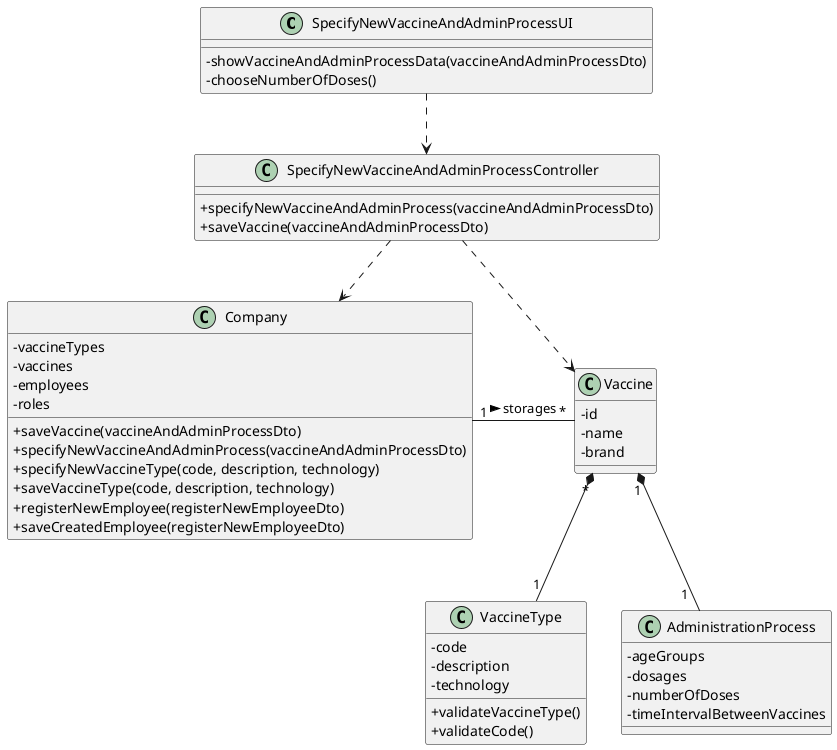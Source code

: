 @startuml
skinparam classAttributeIconSize 0

class SpecifyNewVaccineAndAdminProcessUI {
-showVaccineAndAdminProcessData(vaccineAndAdminProcessDto)
-chooseNumberOfDoses()
}

class SpecifyNewVaccineAndAdminProcessController {
+specifyNewVaccineAndAdminProcess(vaccineAndAdminProcessDto)
+saveVaccine(vaccineAndAdminProcessDto)
}

class Company {
-vaccineTypes
-vaccines
-employees
-roles
+saveVaccine(vaccineAndAdminProcessDto)
+specifyNewVaccineAndAdminProcess(vaccineAndAdminProcessDto)
+specifyNewVaccineType(code, description, technology)
+saveVaccineType(code, description, technology)
+registerNewEmployee(registerNewEmployeeDto)
+saveCreatedEmployee(registerNewEmployeeDto)
}

class Vaccine{
-id
-name
-brand

}
class VaccineType {
-code
-description
-technology
+validateVaccineType()
+validateCode()
}

class AdministrationProcess {
-ageGroups
-dosages
-numberOfDoses
-timeIntervalBetweenVaccines

}

SpecifyNewVaccineAndAdminProcessUI ..> SpecifyNewVaccineAndAdminProcessController
SpecifyNewVaccineAndAdminProcessController ..> Company
Company "1" - "*" Vaccine : storages >
SpecifyNewVaccineAndAdminProcessController ..> Vaccine
Vaccine "*" *-- "1" VaccineType
Vaccine "1" *-- "1  " AdministrationProcess

@enduml